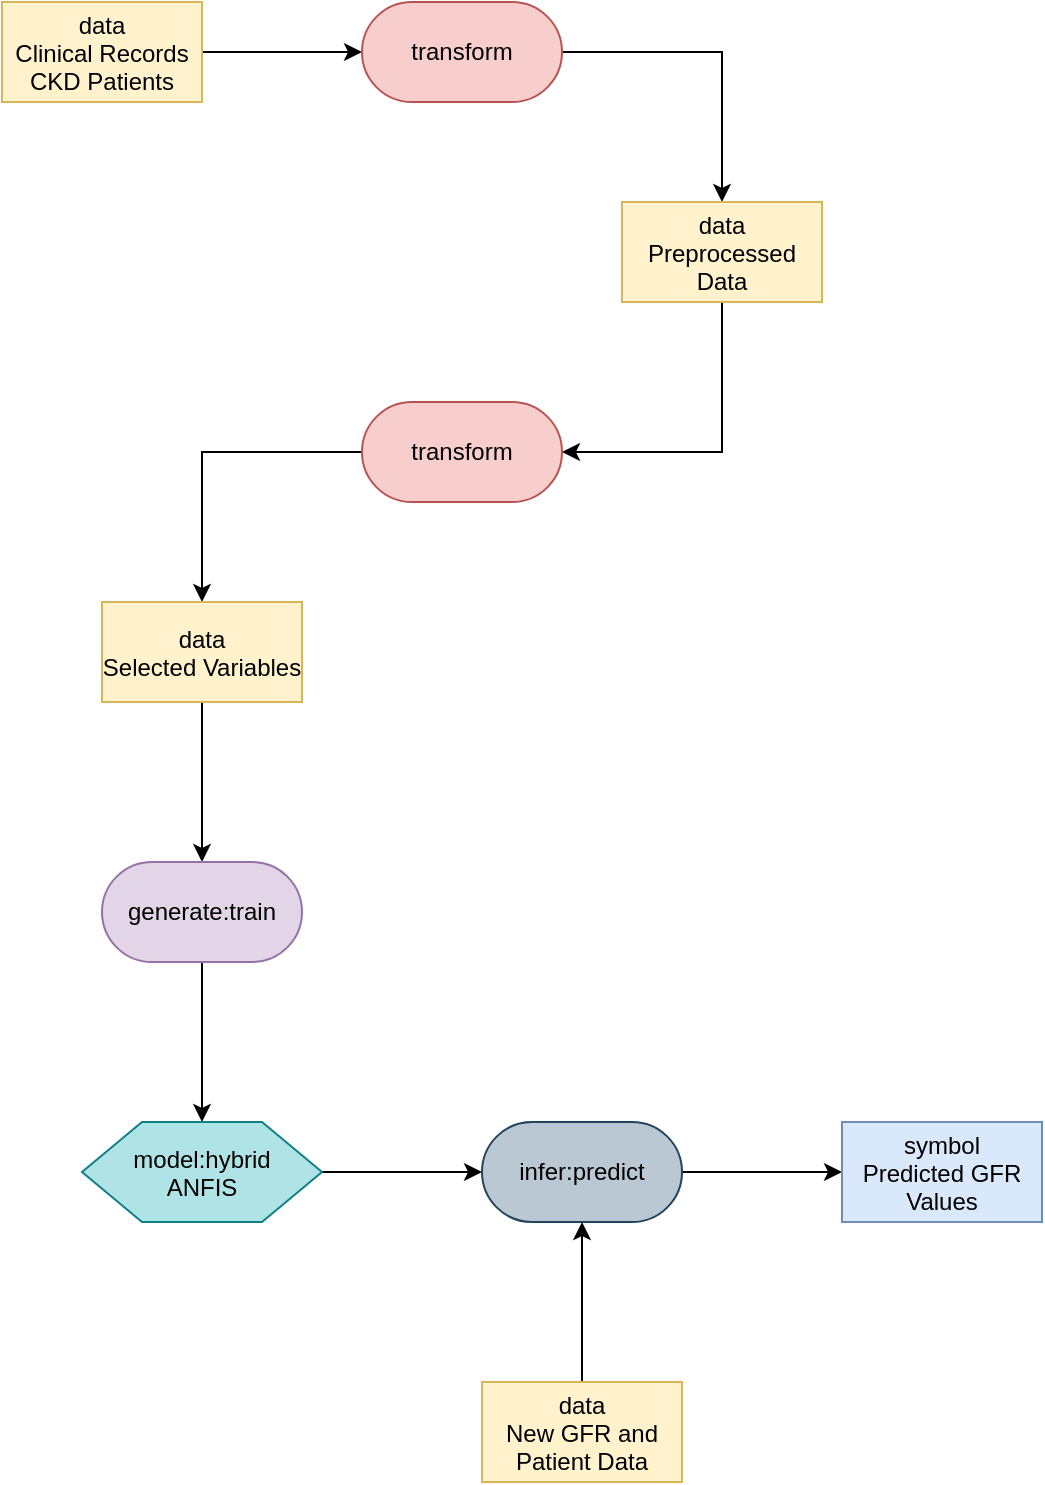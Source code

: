 <mxfile version="27.0.5">
  <diagram name="Page-1" id="RhfKtj9mxJohuRgU_EOj">
    <mxGraphModel dx="1572" dy="942" grid="1" gridSize="10" guides="1" tooltips="1" connect="1" arrows="1" fold="1" page="1" pageScale="1" pageWidth="3300" pageHeight="4681" math="0" shadow="0">
      <root>
        <mxCell id="0" />
        <mxCell id="1" parent="0" />
        <mxCell id="KnfjHRd368rZdnM_9TXo-3" style="edgeStyle=orthogonalEdgeStyle;rounded=0;orthogonalLoop=1;jettySize=auto;html=1;exitX=1;exitY=0.5;exitDx=0;exitDy=0;entryX=0;entryY=0.5;entryDx=0;entryDy=0;" edge="1" parent="1" source="KnfjHRd368rZdnM_9TXo-1" target="KnfjHRd368rZdnM_9TXo-2">
          <mxGeometry relative="1" as="geometry" />
        </mxCell>
        <mxCell id="KnfjHRd368rZdnM_9TXo-1" value="data&#xa;Clinical Records&#xa;CKD Patients" style="rectangle;fillColor=#fff2cc;strokeColor=#d6b656;" name="data" vertex="1" parent="1">
          <mxGeometry x="340" y="230" width="100" height="50" as="geometry" />
        </mxCell>
        <mxCell id="KnfjHRd368rZdnM_9TXo-5" style="edgeStyle=orthogonalEdgeStyle;rounded=0;orthogonalLoop=1;jettySize=auto;html=1;exitX=1;exitY=0.5;exitDx=0;exitDy=0;entryX=0.5;entryY=0;entryDx=0;entryDy=0;" edge="1" parent="1" source="KnfjHRd368rZdnM_9TXo-2" target="KnfjHRd368rZdnM_9TXo-4">
          <mxGeometry relative="1" as="geometry" />
        </mxCell>
        <mxCell id="KnfjHRd368rZdnM_9TXo-2" value="transform" style="rounded=1;whiteSpace=wrap;html=1;arcSize=50;fillColor=#f8cecc;strokeColor=#b85450;" name="transform" vertex="1" parent="1">
          <mxGeometry x="520" y="230" width="100" height="50" as="geometry" />
        </mxCell>
        <mxCell id="KnfjHRd368rZdnM_9TXo-7" style="edgeStyle=orthogonalEdgeStyle;rounded=0;orthogonalLoop=1;jettySize=auto;html=1;exitX=0.5;exitY=1;exitDx=0;exitDy=0;entryX=1;entryY=0.5;entryDx=0;entryDy=0;" edge="1" parent="1" source="KnfjHRd368rZdnM_9TXo-4" target="KnfjHRd368rZdnM_9TXo-6">
          <mxGeometry relative="1" as="geometry" />
        </mxCell>
        <mxCell id="KnfjHRd368rZdnM_9TXo-4" value="data&#xa;Preprocessed&#xa;Data" style="rectangle;fillColor=#fff2cc;strokeColor=#d6b656;" name="data" vertex="1" parent="1">
          <mxGeometry x="650" y="330" width="100" height="50" as="geometry" />
        </mxCell>
        <mxCell id="KnfjHRd368rZdnM_9TXo-9" style="edgeStyle=orthogonalEdgeStyle;rounded=0;orthogonalLoop=1;jettySize=auto;html=1;exitX=0;exitY=0.5;exitDx=0;exitDy=0;entryX=0.5;entryY=0;entryDx=0;entryDy=0;" edge="1" parent="1" source="KnfjHRd368rZdnM_9TXo-6" target="KnfjHRd368rZdnM_9TXo-8">
          <mxGeometry relative="1" as="geometry" />
        </mxCell>
        <mxCell id="KnfjHRd368rZdnM_9TXo-6" value="transform" style="rounded=1;whiteSpace=wrap;html=1;arcSize=50;fillColor=#f8cecc;strokeColor=#b85450;" name="transform" vertex="1" parent="1">
          <mxGeometry x="520" y="430" width="100" height="50" as="geometry" />
        </mxCell>
        <mxCell id="KnfjHRd368rZdnM_9TXo-11" style="edgeStyle=orthogonalEdgeStyle;rounded=0;orthogonalLoop=1;jettySize=auto;html=1;exitX=0.5;exitY=1;exitDx=0;exitDy=0;entryX=0.5;entryY=0;entryDx=0;entryDy=0;" edge="1" parent="1" source="KnfjHRd368rZdnM_9TXo-8" target="KnfjHRd368rZdnM_9TXo-10">
          <mxGeometry relative="1" as="geometry" />
        </mxCell>
        <mxCell id="KnfjHRd368rZdnM_9TXo-8" value="data&#xa;Selected Variables" style="rectangle;fillColor=#fff2cc;strokeColor=#d6b656;" name="data" vertex="1" parent="1">
          <mxGeometry x="390" y="530" width="100" height="50" as="geometry" />
        </mxCell>
        <mxCell id="KnfjHRd368rZdnM_9TXo-13" style="edgeStyle=orthogonalEdgeStyle;rounded=0;orthogonalLoop=1;jettySize=auto;html=1;exitX=0.5;exitY=1;exitDx=0;exitDy=0;entryX=0.5;entryY=0;entryDx=0;entryDy=0;" edge="1" parent="1" source="KnfjHRd368rZdnM_9TXo-10" target="KnfjHRd368rZdnM_9TXo-12">
          <mxGeometry relative="1" as="geometry" />
        </mxCell>
        <mxCell id="KnfjHRd368rZdnM_9TXo-10" value="generate:train" style="rounded=1;whiteSpace=wrap;html=1;arcSize=50;fillColor=#e1d5e7;strokeColor=#9673a6;" name="generate:train" vertex="1" parent="1">
          <mxGeometry x="390" y="660" width="100" height="50" as="geometry" />
        </mxCell>
        <mxCell id="KnfjHRd368rZdnM_9TXo-15" style="edgeStyle=orthogonalEdgeStyle;rounded=0;orthogonalLoop=1;jettySize=auto;html=1;exitX=1;exitY=0.5;exitDx=0;exitDy=0;entryX=0;entryY=0.5;entryDx=0;entryDy=0;" edge="1" parent="1" source="KnfjHRd368rZdnM_9TXo-12" target="KnfjHRd368rZdnM_9TXo-14">
          <mxGeometry relative="1" as="geometry" />
        </mxCell>
        <mxCell id="KnfjHRd368rZdnM_9TXo-12" value="model:hybrid&#xa;ANFIS" style="shape=hexagon;perimeter=hexagonPerimeter2;fillColor=#b0e3e6;strokeColor=#0e8088;" name="model" vertex="1" parent="1">
          <mxGeometry x="380" y="790" width="120" height="50" as="geometry" />
        </mxCell>
        <mxCell id="KnfjHRd368rZdnM_9TXo-19" style="edgeStyle=orthogonalEdgeStyle;rounded=0;orthogonalLoop=1;jettySize=auto;html=1;exitX=1;exitY=0.5;exitDx=0;exitDy=0;entryX=0;entryY=0.5;entryDx=0;entryDy=0;" edge="1" parent="1" source="KnfjHRd368rZdnM_9TXo-14" target="KnfjHRd368rZdnM_9TXo-18">
          <mxGeometry relative="1" as="geometry" />
        </mxCell>
        <mxCell id="KnfjHRd368rZdnM_9TXo-14" value="infer:predict" style="rounded=1;whiteSpace=wrap;html=1;arcSize=50;fillColor=#bac8d3;strokeColor=#23445d;" name="infer:deduce" vertex="1" parent="1">
          <mxGeometry x="580" y="790" width="100" height="50" as="geometry" />
        </mxCell>
        <mxCell id="KnfjHRd368rZdnM_9TXo-17" style="edgeStyle=orthogonalEdgeStyle;rounded=0;orthogonalLoop=1;jettySize=auto;html=1;exitX=0.5;exitY=0;exitDx=0;exitDy=0;entryX=0.5;entryY=1;entryDx=0;entryDy=0;" edge="1" parent="1" source="KnfjHRd368rZdnM_9TXo-16" target="KnfjHRd368rZdnM_9TXo-14">
          <mxGeometry relative="1" as="geometry" />
        </mxCell>
        <mxCell id="KnfjHRd368rZdnM_9TXo-16" value="data&#xa;New GFR and&#xa;Patient Data" style="rectangle;fillColor=#fff2cc;strokeColor=#d6b656;" name="data" vertex="1" parent="1">
          <mxGeometry x="580" y="920" width="100" height="50" as="geometry" />
        </mxCell>
        <mxCell id="KnfjHRd368rZdnM_9TXo-18" value="symbol&#xa;Predicted GFR&#xa;Values" style="rectangle;fillColor=#dae8fc;strokeColor=#6c8ebf;" name="symbol" vertex="1" parent="1">
          <mxGeometry x="760" y="790" width="100" height="50" as="geometry" />
        </mxCell>
      </root>
    </mxGraphModel>
  </diagram>
</mxfile>
